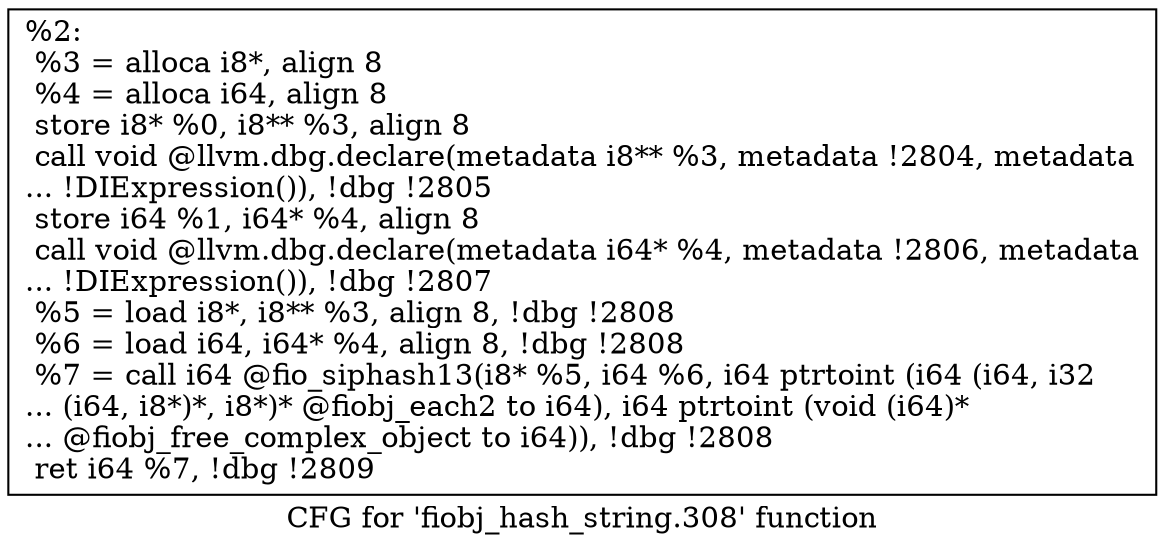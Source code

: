 digraph "CFG for 'fiobj_hash_string.308' function" {
	label="CFG for 'fiobj_hash_string.308' function";

	Node0x5568521beca0 [shape=record,label="{%2:\l  %3 = alloca i8*, align 8\l  %4 = alloca i64, align 8\l  store i8* %0, i8** %3, align 8\l  call void @llvm.dbg.declare(metadata i8** %3, metadata !2804, metadata\l... !DIExpression()), !dbg !2805\l  store i64 %1, i64* %4, align 8\l  call void @llvm.dbg.declare(metadata i64* %4, metadata !2806, metadata\l... !DIExpression()), !dbg !2807\l  %5 = load i8*, i8** %3, align 8, !dbg !2808\l  %6 = load i64, i64* %4, align 8, !dbg !2808\l  %7 = call i64 @fio_siphash13(i8* %5, i64 %6, i64 ptrtoint (i64 (i64, i32\l... (i64, i8*)*, i8*)* @fiobj_each2 to i64), i64 ptrtoint (void (i64)*\l... @fiobj_free_complex_object to i64)), !dbg !2808\l  ret i64 %7, !dbg !2809\l}"];
}
